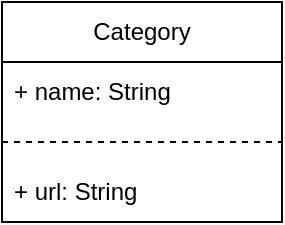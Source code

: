 <mxfile>
    <diagram name="Page-1" id="LddHatU-Xv2Z0055FRX4">
        <mxGraphModel dx="711" dy="550" grid="1" gridSize="10" guides="1" tooltips="1" connect="1" arrows="1" fold="1" page="1" pageScale="1" pageWidth="850" pageHeight="1100" math="0" shadow="0">
            <root>
                <mxCell id="0"/>
                <mxCell id="1" parent="0"/>
                <object label="Category" id="2">
                    <mxCell style="swimlane;fontStyle=0;childLayout=stackLayout;horizontal=1;startSize=30;horizontalStack=0;resizeParent=1;resizeParentMax=0;resizeLast=0;collapsible=1;marginBottom=0;whiteSpace=wrap;html=1;rounded=0;swimlaneLine=1;shadow=0;strokeColor=default;" parent="1" vertex="1">
                        <mxGeometry x="40" y="40" width="140" height="110" as="geometry">
                            <mxRectangle x="40" y="40" width="90" height="30" as="alternateBounds"/>
                        </mxGeometry>
                    </mxCell>
                </object>
                <mxCell id="3" value="+ name: String&amp;nbsp;" style="text;strokeColor=none;fillColor=none;align=left;verticalAlign=middle;spacingLeft=4;spacingRight=4;overflow=hidden;points=[[0,0.5],[1,0.5]];portConstraint=eastwest;rotatable=0;whiteSpace=wrap;html=1;" parent="2" vertex="1">
                    <mxGeometry y="30" width="140" height="30" as="geometry"/>
                </mxCell>
                <mxCell id="25" value="" style="shape=crossbar;whiteSpace=wrap;html=1;rounded=1;shadow=0;glass=0;dashed=1;sketch=0;strokeColor=default;fillColor=none;" vertex="1" parent="2">
                    <mxGeometry y="60" width="140" height="20" as="geometry"/>
                </mxCell>
                <mxCell id="4" value="+ url: String" style="text;strokeColor=none;fillColor=none;align=left;verticalAlign=middle;spacingLeft=4;spacingRight=4;overflow=hidden;points=[[0,0.5],[1,0.5]];portConstraint=eastwest;rotatable=0;whiteSpace=wrap;html=1;container=0;" parent="2" vertex="1">
                    <mxGeometry y="80" width="140" height="30" as="geometry"/>
                </mxCell>
            </root>
        </mxGraphModel>
    </diagram>
</mxfile>